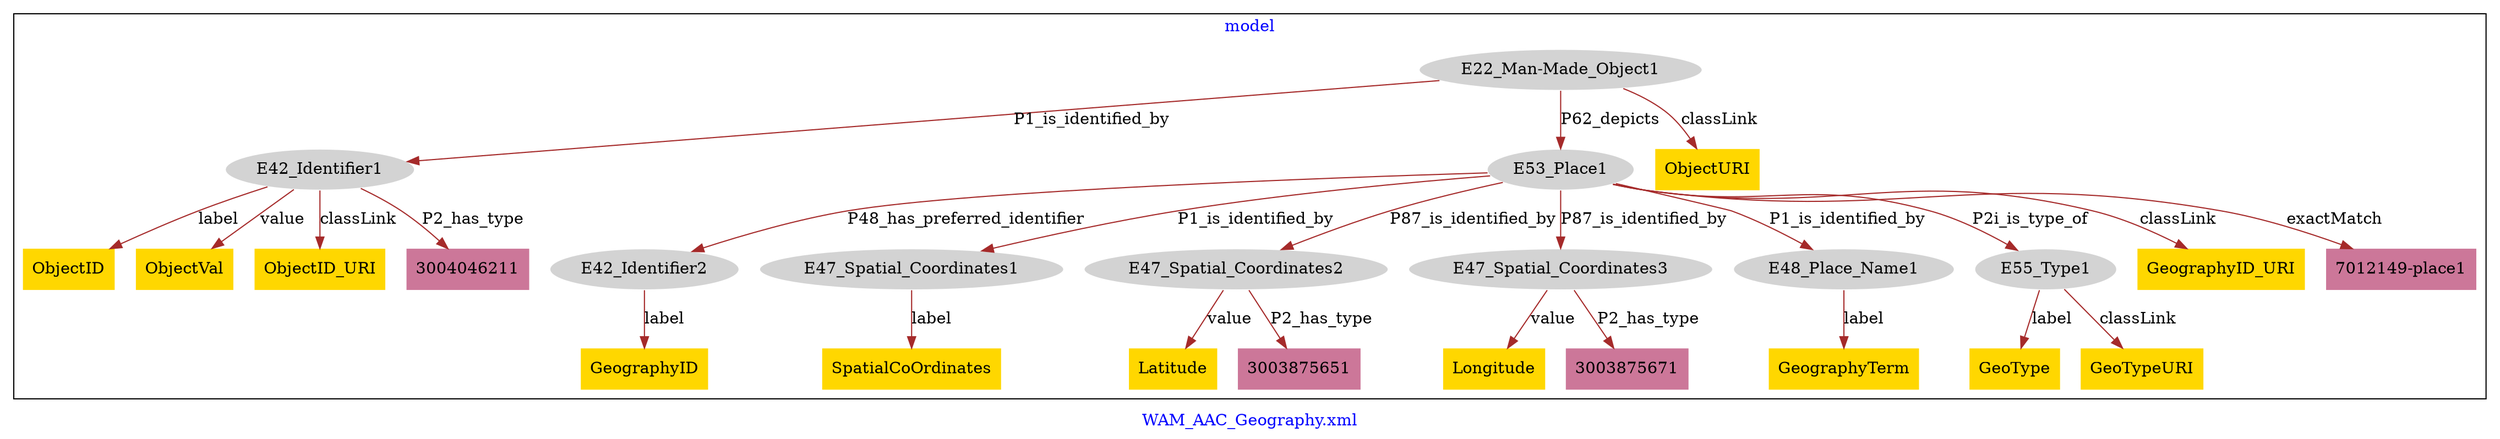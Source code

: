digraph n0 {
fontcolor="blue"
remincross="true"
label="WAM_AAC_Geography.xml"
subgraph cluster {
label="model"
n2[style="filled",color="white",fillcolor="lightgray",label="E22_Man-Made_Object1"];
n3[style="filled",color="white",fillcolor="lightgray",label="E42_Identifier1"];
n4[style="filled",color="white",fillcolor="lightgray",label="E53_Place1"];
n5[style="filled",color="white",fillcolor="lightgray",label="E42_Identifier2"];
n6[style="filled",color="white",fillcolor="lightgray",label="E47_Spatial_Coordinates1"];
n7[style="filled",color="white",fillcolor="lightgray",label="E47_Spatial_Coordinates2"];
n8[style="filled",color="white",fillcolor="lightgray",label="E47_Spatial_Coordinates3"];
n9[style="filled",color="white",fillcolor="lightgray",label="E48_Place_Name1"];
n10[style="filled",color="white",fillcolor="lightgray",label="E55_Type1"];
n11[shape="plaintext",style="filled",fillcolor="gold",label="GeoType"];
n12[shape="plaintext",style="filled",fillcolor="gold",label="GeographyID_URI"];
n13[shape="plaintext",style="filled",fillcolor="gold",label="ObjectID"];
n14[shape="plaintext",style="filled",fillcolor="gold",label="GeographyTerm"];
n15[shape="plaintext",style="filled",fillcolor="gold",label="GeographyID"];
n16[shape="plaintext",style="filled",fillcolor="gold",label="Longitude"];
n17[shape="plaintext",style="filled",fillcolor="gold",label="GeoTypeURI"];
n18[shape="plaintext",style="filled",fillcolor="gold",label="SpatialCoOrdinates"];
n19[shape="plaintext",style="filled",fillcolor="gold",label="Latitude"];
n20[shape="plaintext",style="filled",fillcolor="gold",label="ObjectURI"];
n21[shape="plaintext",style="filled",fillcolor="gold",label="ObjectVal"];
n22[shape="plaintext",style="filled",fillcolor="gold",label="ObjectID_URI"];
n23[shape="plaintext",style="filled",fillcolor="#CC7799",label="7012149-place1"];
n24[shape="plaintext",style="filled",fillcolor="#CC7799",label="3004046211"];
n25[shape="plaintext",style="filled",fillcolor="#CC7799",label="3003875651"];
n26[shape="plaintext",style="filled",fillcolor="#CC7799",label="3003875671"];
}
n2 -> n3[color="brown",fontcolor="black",label="P1_is_identified_by"]
n2 -> n4[color="brown",fontcolor="black",label="P62_depicts"]
n4 -> n5[color="brown",fontcolor="black",label="P48_has_preferred_identifier"]
n4 -> n6[color="brown",fontcolor="black",label="P1_is_identified_by"]
n4 -> n7[color="brown",fontcolor="black",label="P87_is_identified_by"]
n4 -> n8[color="brown",fontcolor="black",label="P87_is_identified_by"]
n4 -> n9[color="brown",fontcolor="black",label="P1_is_identified_by"]
n4 -> n10[color="brown",fontcolor="black",label="P2i_is_type_of"]
n10 -> n11[color="brown",fontcolor="black",label="label"]
n4 -> n12[color="brown",fontcolor="black",label="classLink"]
n3 -> n13[color="brown",fontcolor="black",label="label"]
n9 -> n14[color="brown",fontcolor="black",label="label"]
n5 -> n15[color="brown",fontcolor="black",label="label"]
n8 -> n16[color="brown",fontcolor="black",label="value"]
n10 -> n17[color="brown",fontcolor="black",label="classLink"]
n6 -> n18[color="brown",fontcolor="black",label="label"]
n7 -> n19[color="brown",fontcolor="black",label="value"]
n2 -> n20[color="brown",fontcolor="black",label="classLink"]
n3 -> n21[color="brown",fontcolor="black",label="value"]
n3 -> n22[color="brown",fontcolor="black",label="classLink"]
n4 -> n23[color="brown",fontcolor="black",label="exactMatch"]
n3 -> n24[color="brown",fontcolor="black",label="P2_has_type"]
n7 -> n25[color="brown",fontcolor="black",label="P2_has_type"]
n8 -> n26[color="brown",fontcolor="black",label="P2_has_type"]
}
